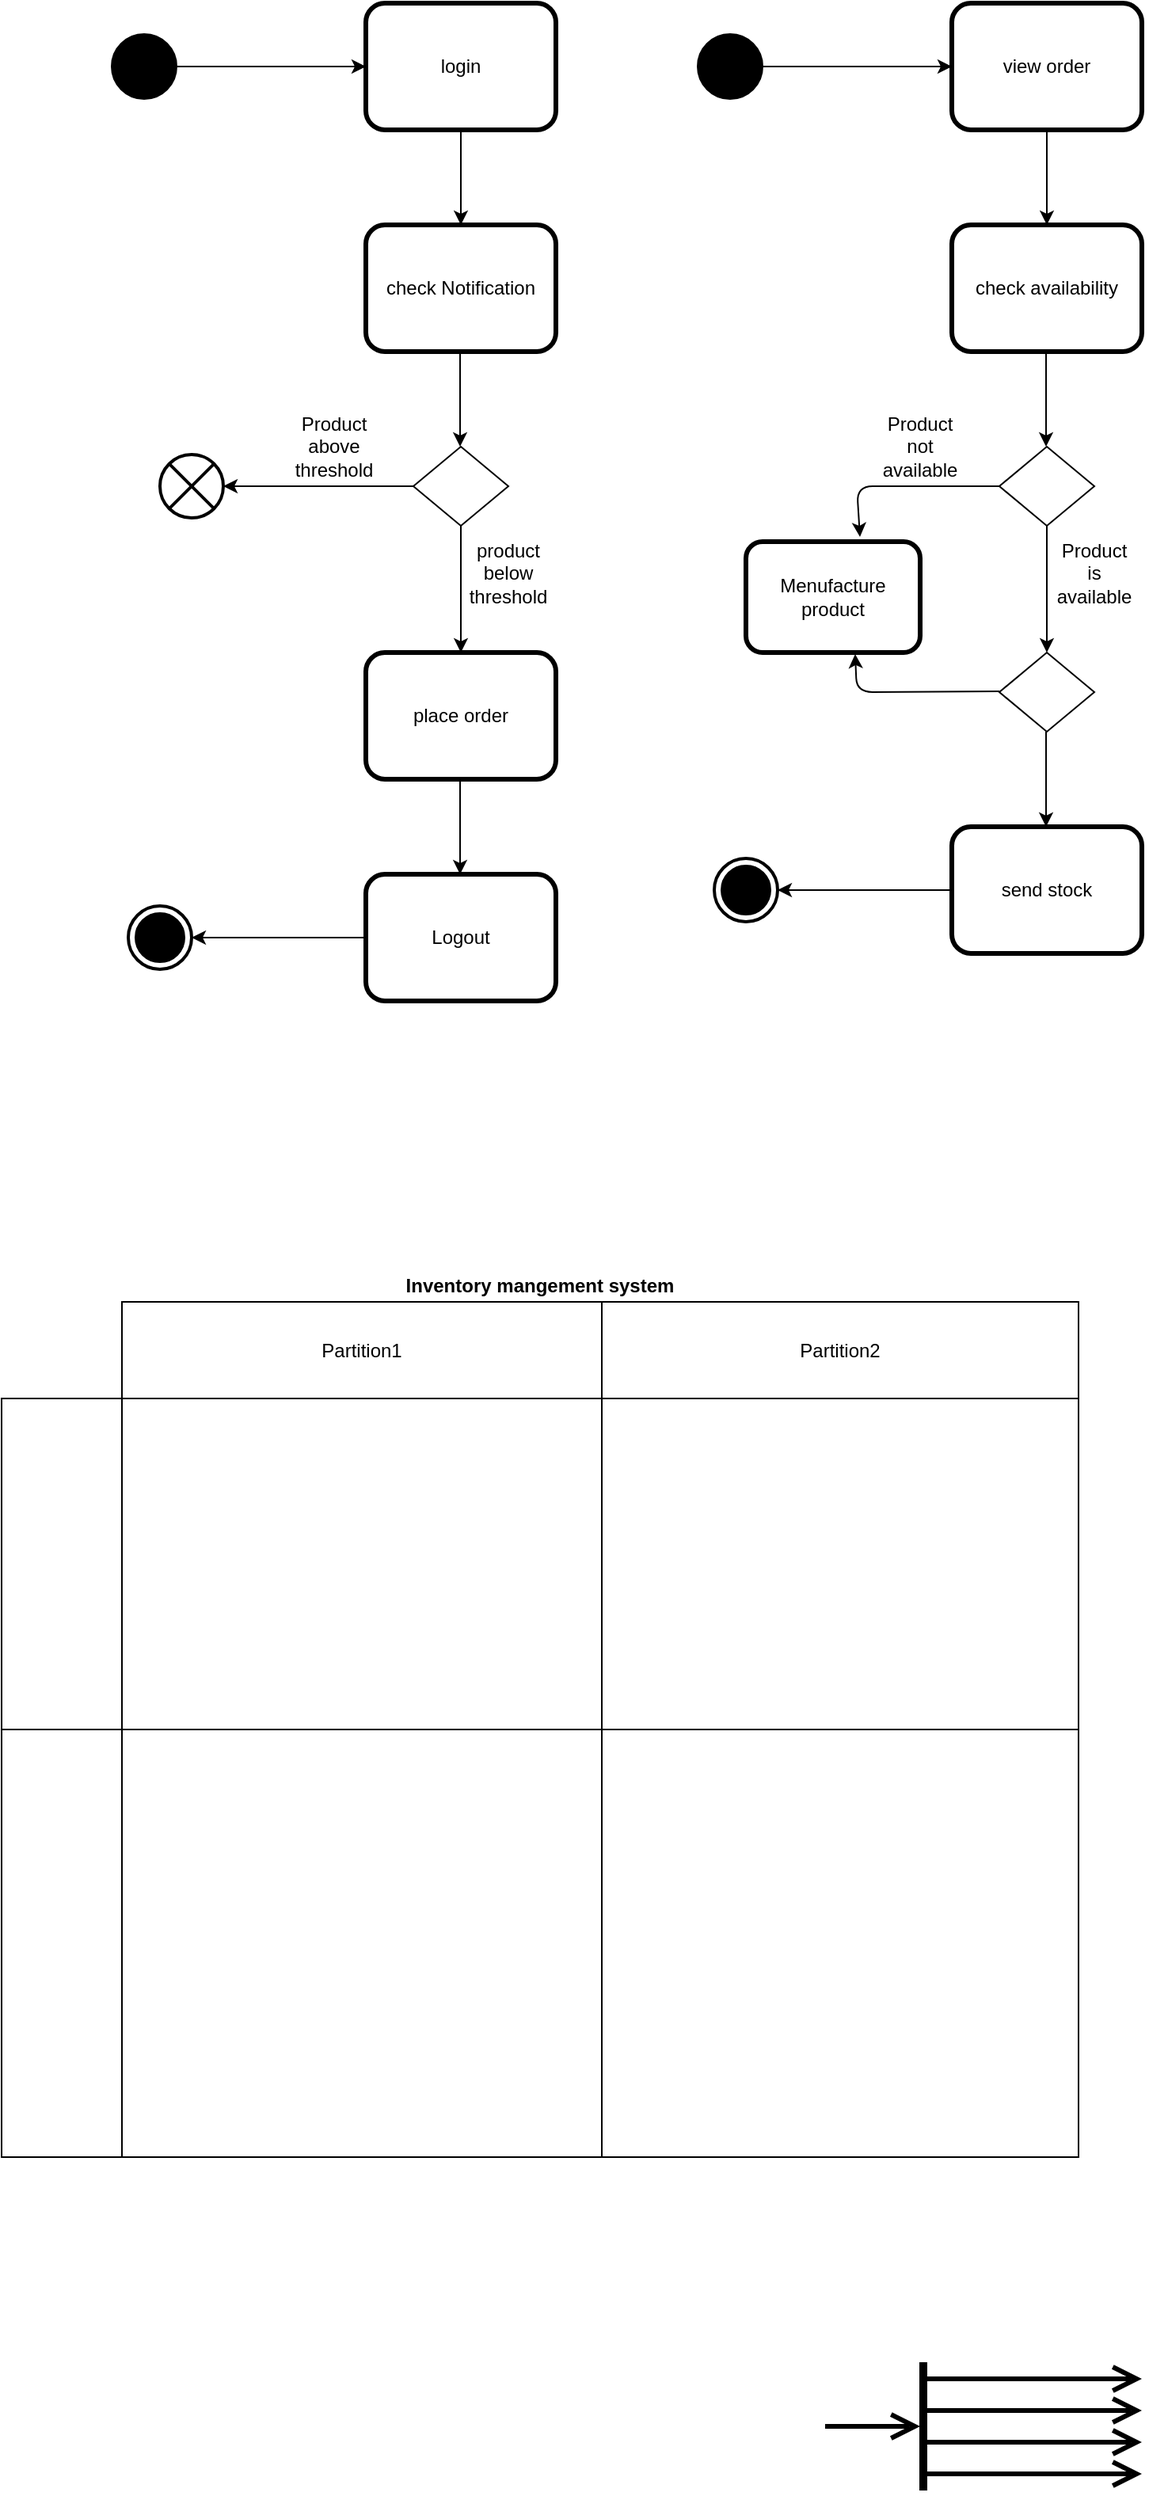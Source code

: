 <mxfile version="14.1.2" type="github">
  <diagram id="cJAWYM42isbmqPtvwPU_" name="Page-1">
    <mxGraphModel dx="1037" dy="586" grid="1" gridSize="10" guides="1" tooltips="1" connect="1" arrows="1" fold="1" page="1" pageScale="1" pageWidth="850" pageHeight="1100" math="0" shadow="0">
      <root>
        <mxCell id="0" />
        <mxCell id="1" parent="0" />
        <mxCell id="GiAE5ClyJ_Z83PEIx40X-1" value="" style="shape=ellipse;html=1;fillColor=#000000;strokeWidth=2;verticalLabelPosition=bottom;verticalAlignment=top;perimeter=ellipsePerimeter;" vertex="1" parent="1">
          <mxGeometry x="90" y="130" width="40" height="40" as="geometry" />
        </mxCell>
        <mxCell id="GiAE5ClyJ_Z83PEIx40X-2" value="" style="html=1;shape=mxgraph.sysml.actFinal;strokeWidth=2;verticalLabelPosition=bottom;verticalAlignment=top;" vertex="1" parent="1">
          <mxGeometry x="100" y="680" width="40" height="40" as="geometry" />
        </mxCell>
        <mxCell id="GiAE5ClyJ_Z83PEIx40X-3" value="login" style="shape=ext;rounded=1;html=1;whiteSpace=wrap;strokeWidth=3;" vertex="1" parent="1">
          <mxGeometry x="250" y="110" width="120" height="80" as="geometry" />
        </mxCell>
        <mxCell id="GiAE5ClyJ_Z83PEIx40X-4" value="" style="endArrow=classic;html=1;exitX=1;exitY=0.5;exitDx=0;exitDy=0;entryX=0;entryY=0.5;entryDx=0;entryDy=0;" edge="1" parent="1" source="GiAE5ClyJ_Z83PEIx40X-1" target="GiAE5ClyJ_Z83PEIx40X-3">
          <mxGeometry width="50" height="50" relative="1" as="geometry">
            <mxPoint x="400" y="250" as="sourcePoint" />
            <mxPoint x="450" y="200" as="targetPoint" />
          </mxGeometry>
        </mxCell>
        <mxCell id="GiAE5ClyJ_Z83PEIx40X-5" value="" style="endArrow=classic;html=1;exitX=0.5;exitY=1;exitDx=0;exitDy=0;" edge="1" parent="1" source="GiAE5ClyJ_Z83PEIx40X-3">
          <mxGeometry width="50" height="50" relative="1" as="geometry">
            <mxPoint x="400" y="250" as="sourcePoint" />
            <mxPoint x="310" y="250" as="targetPoint" />
          </mxGeometry>
        </mxCell>
        <mxCell id="GiAE5ClyJ_Z83PEIx40X-6" value="check Notification" style="shape=ext;rounded=1;html=1;whiteSpace=wrap;strokeWidth=3;" vertex="1" parent="1">
          <mxGeometry x="250" y="250" width="120" height="80" as="geometry" />
        </mxCell>
        <mxCell id="GiAE5ClyJ_Z83PEIx40X-7" value="" style="endArrow=classic;html=1;exitX=0.5;exitY=1;exitDx=0;exitDy=0;" edge="1" parent="1">
          <mxGeometry width="50" height="50" relative="1" as="geometry">
            <mxPoint x="309.5" y="330" as="sourcePoint" />
            <mxPoint x="309.5" y="390" as="targetPoint" />
          </mxGeometry>
        </mxCell>
        <mxCell id="GiAE5ClyJ_Z83PEIx40X-8" value="place order" style="shape=ext;rounded=1;html=1;whiteSpace=wrap;strokeWidth=3;" vertex="1" parent="1">
          <mxGeometry x="250" y="520" width="120" height="80" as="geometry" />
        </mxCell>
        <mxCell id="GiAE5ClyJ_Z83PEIx40X-11" value="" style="endArrow=classic;html=1;exitX=0.5;exitY=1;exitDx=0;exitDy=0;" edge="1" parent="1">
          <mxGeometry width="50" height="50" relative="1" as="geometry">
            <mxPoint x="309.5" y="600" as="sourcePoint" />
            <mxPoint x="309.5" y="660" as="targetPoint" />
          </mxGeometry>
        </mxCell>
        <mxCell id="GiAE5ClyJ_Z83PEIx40X-12" value="Logout" style="shape=ext;rounded=1;html=1;whiteSpace=wrap;strokeWidth=3;" vertex="1" parent="1">
          <mxGeometry x="250" y="660" width="120" height="80" as="geometry" />
        </mxCell>
        <mxCell id="GiAE5ClyJ_Z83PEIx40X-13" value="" style="endArrow=classic;html=1;entryX=1;entryY=0.5;entryDx=0;entryDy=0;entryPerimeter=0;exitX=0;exitY=0.5;exitDx=0;exitDy=0;" edge="1" parent="1" source="GiAE5ClyJ_Z83PEIx40X-12" target="GiAE5ClyJ_Z83PEIx40X-2">
          <mxGeometry width="50" height="50" relative="1" as="geometry">
            <mxPoint x="400" y="550" as="sourcePoint" />
            <mxPoint x="450" y="500" as="targetPoint" />
          </mxGeometry>
        </mxCell>
        <mxCell id="GiAE5ClyJ_Z83PEIx40X-14" value="" style="rhombus;whiteSpace=wrap;html=1;" vertex="1" parent="1">
          <mxGeometry x="280" y="390" width="60" height="50" as="geometry" />
        </mxCell>
        <mxCell id="GiAE5ClyJ_Z83PEIx40X-15" value="" style="endArrow=classic;html=1;exitX=0;exitY=0.5;exitDx=0;exitDy=0;" edge="1" parent="1" source="GiAE5ClyJ_Z83PEIx40X-14">
          <mxGeometry width="50" height="50" relative="1" as="geometry">
            <mxPoint x="400" y="450" as="sourcePoint" />
            <mxPoint x="160" y="415" as="targetPoint" />
          </mxGeometry>
        </mxCell>
        <mxCell id="GiAE5ClyJ_Z83PEIx40X-16" value="" style="endArrow=classic;html=1;exitX=0.5;exitY=1;exitDx=0;exitDy=0;" edge="1" parent="1" source="GiAE5ClyJ_Z83PEIx40X-14">
          <mxGeometry width="50" height="50" relative="1" as="geometry">
            <mxPoint x="400" y="450" as="sourcePoint" />
            <mxPoint x="310" y="520" as="targetPoint" />
          </mxGeometry>
        </mxCell>
        <mxCell id="GiAE5ClyJ_Z83PEIx40X-18" value="&lt;div&gt;Product &lt;br&gt;&lt;/div&gt;&lt;div&gt;above threshold&lt;br&gt;&lt;/div&gt;" style="text;html=1;strokeColor=none;fillColor=none;align=center;verticalAlign=middle;whiteSpace=wrap;rounded=0;" vertex="1" parent="1">
          <mxGeometry x="210" y="380" width="40" height="20" as="geometry" />
        </mxCell>
        <mxCell id="GiAE5ClyJ_Z83PEIx40X-19" value="&lt;div&gt;product &lt;br&gt;&lt;/div&gt;&lt;div&gt;below&lt;/div&gt;&lt;div&gt;threshold&lt;br&gt;&lt;/div&gt;" style="text;html=1;strokeColor=none;fillColor=none;align=center;verticalAlign=middle;whiteSpace=wrap;rounded=0;" vertex="1" parent="1">
          <mxGeometry x="320" y="460" width="40" height="20" as="geometry" />
        </mxCell>
        <mxCell id="GiAE5ClyJ_Z83PEIx40X-20" value="" style="html=1;shape=mxgraph.sysml.flowFinal;strokeWidth=2;verticalLabelPosition=bottom;verticalAlignment=top;" vertex="1" parent="1">
          <mxGeometry x="120" y="395" width="40" height="40" as="geometry" />
        </mxCell>
        <mxCell id="GiAE5ClyJ_Z83PEIx40X-21" value="" style="shape=ellipse;html=1;fillColor=#000000;strokeWidth=2;verticalLabelPosition=bottom;verticalAlignment=top;perimeter=ellipsePerimeter;" vertex="1" parent="1">
          <mxGeometry x="460" y="130" width="40" height="40" as="geometry" />
        </mxCell>
        <mxCell id="GiAE5ClyJ_Z83PEIx40X-22" value="" style="html=1;shape=mxgraph.sysml.actFinal;strokeWidth=2;verticalLabelPosition=bottom;verticalAlignment=top;" vertex="1" parent="1">
          <mxGeometry x="470" y="650" width="40" height="40" as="geometry" />
        </mxCell>
        <mxCell id="GiAE5ClyJ_Z83PEIx40X-23" value="view order" style="shape=ext;rounded=1;html=1;whiteSpace=wrap;strokeWidth=3;" vertex="1" parent="1">
          <mxGeometry x="620" y="110" width="120" height="80" as="geometry" />
        </mxCell>
        <mxCell id="GiAE5ClyJ_Z83PEIx40X-24" value="" style="endArrow=classic;html=1;exitX=1;exitY=0.5;exitDx=0;exitDy=0;entryX=0;entryY=0.5;entryDx=0;entryDy=0;" edge="1" parent="1" source="GiAE5ClyJ_Z83PEIx40X-21" target="GiAE5ClyJ_Z83PEIx40X-23">
          <mxGeometry width="50" height="50" relative="1" as="geometry">
            <mxPoint x="770" y="250" as="sourcePoint" />
            <mxPoint x="820" y="200" as="targetPoint" />
          </mxGeometry>
        </mxCell>
        <mxCell id="GiAE5ClyJ_Z83PEIx40X-25" value="" style="endArrow=classic;html=1;exitX=0.5;exitY=1;exitDx=0;exitDy=0;" edge="1" parent="1" source="GiAE5ClyJ_Z83PEIx40X-23">
          <mxGeometry width="50" height="50" relative="1" as="geometry">
            <mxPoint x="770" y="250" as="sourcePoint" />
            <mxPoint x="680" y="250" as="targetPoint" />
          </mxGeometry>
        </mxCell>
        <mxCell id="GiAE5ClyJ_Z83PEIx40X-26" value="check availability" style="shape=ext;rounded=1;html=1;whiteSpace=wrap;strokeWidth=3;" vertex="1" parent="1">
          <mxGeometry x="620" y="250" width="120" height="80" as="geometry" />
        </mxCell>
        <mxCell id="GiAE5ClyJ_Z83PEIx40X-27" value="" style="endArrow=classic;html=1;exitX=0.5;exitY=1;exitDx=0;exitDy=0;" edge="1" parent="1">
          <mxGeometry width="50" height="50" relative="1" as="geometry">
            <mxPoint x="679.5" y="330" as="sourcePoint" />
            <mxPoint x="679.5" y="390" as="targetPoint" />
          </mxGeometry>
        </mxCell>
        <mxCell id="GiAE5ClyJ_Z83PEIx40X-29" value="" style="endArrow=classic;html=1;exitX=0.5;exitY=1;exitDx=0;exitDy=0;" edge="1" parent="1">
          <mxGeometry width="50" height="50" relative="1" as="geometry">
            <mxPoint x="679.5" y="570" as="sourcePoint" />
            <mxPoint x="679.5" y="630" as="targetPoint" />
          </mxGeometry>
        </mxCell>
        <mxCell id="GiAE5ClyJ_Z83PEIx40X-30" value="send stock" style="shape=ext;rounded=1;html=1;whiteSpace=wrap;strokeWidth=3;" vertex="1" parent="1">
          <mxGeometry x="620" y="630" width="120" height="80" as="geometry" />
        </mxCell>
        <mxCell id="GiAE5ClyJ_Z83PEIx40X-31" value="" style="endArrow=classic;html=1;entryX=1;entryY=0.5;entryDx=0;entryDy=0;entryPerimeter=0;exitX=0;exitY=0.5;exitDx=0;exitDy=0;" edge="1" parent="1" source="GiAE5ClyJ_Z83PEIx40X-30" target="GiAE5ClyJ_Z83PEIx40X-22">
          <mxGeometry width="50" height="50" relative="1" as="geometry">
            <mxPoint x="770" y="520" as="sourcePoint" />
            <mxPoint x="820" y="470" as="targetPoint" />
          </mxGeometry>
        </mxCell>
        <mxCell id="GiAE5ClyJ_Z83PEIx40X-32" value="" style="rhombus;whiteSpace=wrap;html=1;" vertex="1" parent="1">
          <mxGeometry x="650" y="390" width="60" height="50" as="geometry" />
        </mxCell>
        <mxCell id="GiAE5ClyJ_Z83PEIx40X-33" value="" style="endArrow=classic;html=1;exitX=0;exitY=0.5;exitDx=0;exitDy=0;" edge="1" parent="1" source="GiAE5ClyJ_Z83PEIx40X-32">
          <mxGeometry width="50" height="50" relative="1" as="geometry">
            <mxPoint x="770" y="450" as="sourcePoint" />
            <mxPoint x="562" y="447" as="targetPoint" />
            <Array as="points">
              <mxPoint x="560" y="415" />
            </Array>
          </mxGeometry>
        </mxCell>
        <mxCell id="GiAE5ClyJ_Z83PEIx40X-34" value="" style="endArrow=classic;html=1;exitX=0.5;exitY=1;exitDx=0;exitDy=0;" edge="1" parent="1" source="GiAE5ClyJ_Z83PEIx40X-32">
          <mxGeometry width="50" height="50" relative="1" as="geometry">
            <mxPoint x="770" y="450" as="sourcePoint" />
            <mxPoint x="680" y="520" as="targetPoint" />
          </mxGeometry>
        </mxCell>
        <mxCell id="GiAE5ClyJ_Z83PEIx40X-35" value="Product not available" style="text;html=1;strokeColor=none;fillColor=none;align=center;verticalAlign=middle;whiteSpace=wrap;rounded=0;" vertex="1" parent="1">
          <mxGeometry x="580" y="380" width="40" height="20" as="geometry" />
        </mxCell>
        <mxCell id="GiAE5ClyJ_Z83PEIx40X-36" value="&lt;div&gt;Product &lt;br&gt;&lt;/div&gt;&lt;div&gt;is &lt;br&gt;&lt;/div&gt;&lt;div&gt;available&lt;br&gt;&lt;/div&gt;" style="text;html=1;strokeColor=none;fillColor=none;align=center;verticalAlign=middle;whiteSpace=wrap;rounded=0;" vertex="1" parent="1">
          <mxGeometry x="690" y="460" width="40" height="20" as="geometry" />
        </mxCell>
        <mxCell id="GiAE5ClyJ_Z83PEIx40X-38" value="" style="rhombus;whiteSpace=wrap;html=1;" vertex="1" parent="1">
          <mxGeometry x="650" y="520" width="60" height="50" as="geometry" />
        </mxCell>
        <mxCell id="GiAE5ClyJ_Z83PEIx40X-39" value="&lt;div&gt;Menufacture&lt;/div&gt;&lt;div&gt; product&lt;/div&gt;" style="shape=ext;rounded=1;html=1;whiteSpace=wrap;strokeWidth=3;" vertex="1" parent="1">
          <mxGeometry x="490" y="450" width="110" height="70" as="geometry" />
        </mxCell>
        <mxCell id="GiAE5ClyJ_Z83PEIx40X-40" value="" style="endArrow=classic;html=1;exitX=0;exitY=0.5;exitDx=0;exitDy=0;entryX=0.627;entryY=1.014;entryDx=0;entryDy=0;entryPerimeter=0;" edge="1" parent="1" target="GiAE5ClyJ_Z83PEIx40X-39">
          <mxGeometry width="50" height="50" relative="1" as="geometry">
            <mxPoint x="650" y="544.5" as="sourcePoint" />
            <mxPoint x="530" y="545" as="targetPoint" />
            <Array as="points">
              <mxPoint x="560" y="545" />
            </Array>
          </mxGeometry>
        </mxCell>
        <mxCell id="GiAE5ClyJ_Z83PEIx40X-42" value="&lt;b&gt;Inventory mangement system&lt;/b&gt;" style="shape=table;html=1;whiteSpace=wrap;startSize=20;container=1;collapsible=0;childLayout=tableLayout;fillColor=none;swimlaneFillColor=#ffffff;strokeColor=none;" vertex="1" parent="1">
          <mxGeometry x="20" y="910" width="680" height="560" as="geometry" />
        </mxCell>
        <mxCell id="GiAE5ClyJ_Z83PEIx40X-43" value="" style="shape=partialRectangle;html=1;whiteSpace=wrap;collapsible=0;dropTarget=0;pointerEvents=0;fillColor=none;top=0;left=0;bottom=0;right=0;points=[[0,0.5],[1,0.5]];portConstraint=eastwest;strokeColor=none;" vertex="1" parent="GiAE5ClyJ_Z83PEIx40X-42">
          <mxGeometry y="20" width="680" height="61" as="geometry" />
        </mxCell>
        <mxCell id="GiAE5ClyJ_Z83PEIx40X-44" value="" style="shape=partialRectangle;html=1;whiteSpace=wrap;connectable=0;fillColor=none;top=1;left=1;bottom=1;right=1;overflow=hidden;strokeColor=none;" vertex="1" parent="GiAE5ClyJ_Z83PEIx40X-43">
          <mxGeometry width="76" height="61" as="geometry" />
        </mxCell>
        <mxCell id="GiAE5ClyJ_Z83PEIx40X-45" value="Partition1" style="shape=partialRectangle;html=1;whiteSpace=wrap;connectable=0;fillColor=none;top=1;left=1;bottom=1;right=1;overflow=hidden;" vertex="1" parent="GiAE5ClyJ_Z83PEIx40X-43">
          <mxGeometry x="76" width="303" height="61" as="geometry" />
        </mxCell>
        <mxCell id="GiAE5ClyJ_Z83PEIx40X-46" value="Partition2" style="shape=partialRectangle;html=1;whiteSpace=wrap;connectable=0;fillColor=none;top=1;left=1;bottom=1;right=1;overflow=hidden;" vertex="1" parent="GiAE5ClyJ_Z83PEIx40X-43">
          <mxGeometry x="379" width="301" height="61" as="geometry" />
        </mxCell>
        <mxCell id="GiAE5ClyJ_Z83PEIx40X-47" value="" style="shape=partialRectangle;html=1;whiteSpace=wrap;collapsible=0;dropTarget=0;pointerEvents=0;fillColor=none;top=1;left=1;bottom=1;right=1;points=[[0,0.5],[1,0.5]];portConstraint=eastwest;" vertex="1" parent="GiAE5ClyJ_Z83PEIx40X-42">
          <mxGeometry y="81" width="680" height="209" as="geometry" />
        </mxCell>
        <mxCell id="GiAE5ClyJ_Z83PEIx40X-48" value="" style="shape=partialRectangle;html=1;whiteSpace=wrap;connectable=0;fillColor=none;top=1;left=1;bottom=1;right=1;overflow=hidden;horizontal=0;" vertex="1" parent="GiAE5ClyJ_Z83PEIx40X-47">
          <mxGeometry width="76" height="209" as="geometry" />
        </mxCell>
        <mxCell id="GiAE5ClyJ_Z83PEIx40X-49" value="" style="shape=partialRectangle;html=1;whiteSpace=wrap;connectable=0;fillColor=none;top=1;left=1;bottom=1;right=1;overflow=hidden;" vertex="1" parent="GiAE5ClyJ_Z83PEIx40X-47">
          <mxGeometry x="76" width="303" height="209" as="geometry" />
        </mxCell>
        <mxCell id="GiAE5ClyJ_Z83PEIx40X-50" value="" style="shape=partialRectangle;html=1;whiteSpace=wrap;connectable=0;fillColor=none;top=1;left=1;bottom=1;right=1;overflow=hidden;" vertex="1" parent="GiAE5ClyJ_Z83PEIx40X-47">
          <mxGeometry x="379" width="301" height="209" as="geometry" />
        </mxCell>
        <mxCell id="GiAE5ClyJ_Z83PEIx40X-51" value="" style="shape=partialRectangle;html=1;whiteSpace=wrap;collapsible=0;dropTarget=0;pointerEvents=0;fillColor=none;top=1;left=1;bottom=1;right=1;points=[[0,0.5],[1,0.5]];portConstraint=eastwest;" vertex="1" parent="GiAE5ClyJ_Z83PEIx40X-42">
          <mxGeometry y="290" width="680" height="270" as="geometry" />
        </mxCell>
        <mxCell id="GiAE5ClyJ_Z83PEIx40X-52" value="" style="shape=partialRectangle;html=1;whiteSpace=wrap;connectable=0;fillColor=none;top=1;left=1;bottom=1;right=1;overflow=hidden;horizontal=0;" vertex="1" parent="GiAE5ClyJ_Z83PEIx40X-51">
          <mxGeometry width="76" height="270" as="geometry" />
        </mxCell>
        <mxCell id="GiAE5ClyJ_Z83PEIx40X-53" value="" style="shape=partialRectangle;html=1;whiteSpace=wrap;connectable=0;fillColor=none;top=1;left=1;bottom=1;right=1;overflow=hidden;" vertex="1" parent="GiAE5ClyJ_Z83PEIx40X-51">
          <mxGeometry x="76" width="303" height="270" as="geometry" />
        </mxCell>
        <mxCell id="GiAE5ClyJ_Z83PEIx40X-54" value="" style="shape=partialRectangle;html=1;whiteSpace=wrap;connectable=0;fillColor=none;top=1;left=1;bottom=1;right=1;overflow=hidden;" vertex="1" parent="GiAE5ClyJ_Z83PEIx40X-51">
          <mxGeometry x="379" width="301" height="270" as="geometry" />
        </mxCell>
        <mxCell id="GiAE5ClyJ_Z83PEIx40X-74" value="" style="shape=rect;html=1;fillColor=#000000;verticalLabelPosition=bottom;verticalAlignment=top;" vertex="1" parent="1">
          <mxGeometry x="600" y="1600" width="4" height="80" as="geometry" />
        </mxCell>
        <mxCell id="GiAE5ClyJ_Z83PEIx40X-75" value="" style="edgeStyle=elbowEdgeStyle;html=1;elbow=horizontal;endArrow=none;rounded=0;startArrow=open;strokeWidth=3;startSize=12;" edge="1" source="GiAE5ClyJ_Z83PEIx40X-74" parent="1">
          <mxGeometry relative="1" as="geometry">
            <mxPoint x="540" y="1640" as="targetPoint" />
          </mxGeometry>
        </mxCell>
        <mxCell id="GiAE5ClyJ_Z83PEIx40X-76" value="" style="edgeStyle=elbowEdgeStyle;html=1;elbow=vertical;endArrow=open;rounded=0;strokeWidth=3;endSize=12;" edge="1" source="GiAE5ClyJ_Z83PEIx40X-74" parent="1">
          <mxGeometry relative="1" as="geometry">
            <mxPoint x="740" y="1610" as="targetPoint" />
          </mxGeometry>
        </mxCell>
        <mxCell id="GiAE5ClyJ_Z83PEIx40X-77" value="" style="edgeStyle=elbowEdgeStyle;html=1;elbow=vertical;endArrow=open;rounded=0;strokeWidth=3;endSize=12;" edge="1" source="GiAE5ClyJ_Z83PEIx40X-74" parent="1">
          <mxGeometry relative="1" as="geometry">
            <mxPoint x="740" y="1630" as="targetPoint" />
          </mxGeometry>
        </mxCell>
        <mxCell id="GiAE5ClyJ_Z83PEIx40X-78" value="" style="edgeStyle=elbowEdgeStyle;html=1;elbow=vertical;endArrow=open;rounded=0;strokeWidth=3;endSize=12;" edge="1" source="GiAE5ClyJ_Z83PEIx40X-74" parent="1">
          <mxGeometry relative="1" as="geometry">
            <mxPoint x="740" y="1650" as="targetPoint" />
          </mxGeometry>
        </mxCell>
        <mxCell id="GiAE5ClyJ_Z83PEIx40X-79" value="" style="edgeStyle=elbowEdgeStyle;html=1;elbow=vertical;endArrow=open;rounded=0;strokeWidth=3;endSize=12;" edge="1" source="GiAE5ClyJ_Z83PEIx40X-74" parent="1">
          <mxGeometry relative="1" as="geometry">
            <mxPoint x="740" y="1670" as="targetPoint" />
          </mxGeometry>
        </mxCell>
      </root>
    </mxGraphModel>
  </diagram>
</mxfile>
